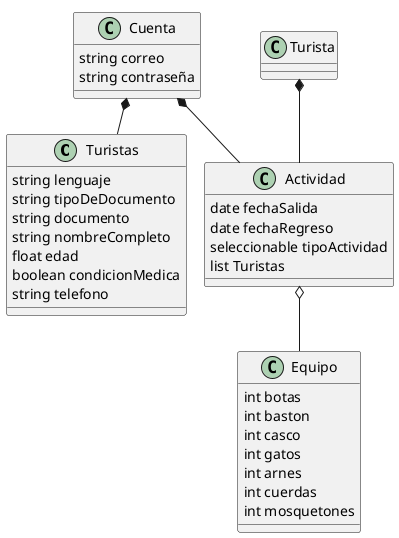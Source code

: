 @startuml
!pragma layout smetana

class Turistas{

    string lenguaje
    string tipoDeDocumento
    string documento
    string nombreCompleto
    float edad
    boolean condicionMedica
    string telefono

}

class Actividad{

    date fechaSalida
    date fechaRegreso
    seleccionable tipoActividad
    list Turistas

}


Class Equipo{

    int botas
    int baston
    int casco
    int gatos
    int arnes
    int cuerdas
    int mosquetones

}


Class Cuenta{

    string correo
    string contraseña

}

Cuenta *-- Turistas
Cuenta *-- Actividad
Turista *-- Actividad
Actividad o-- Equipo
@enduml